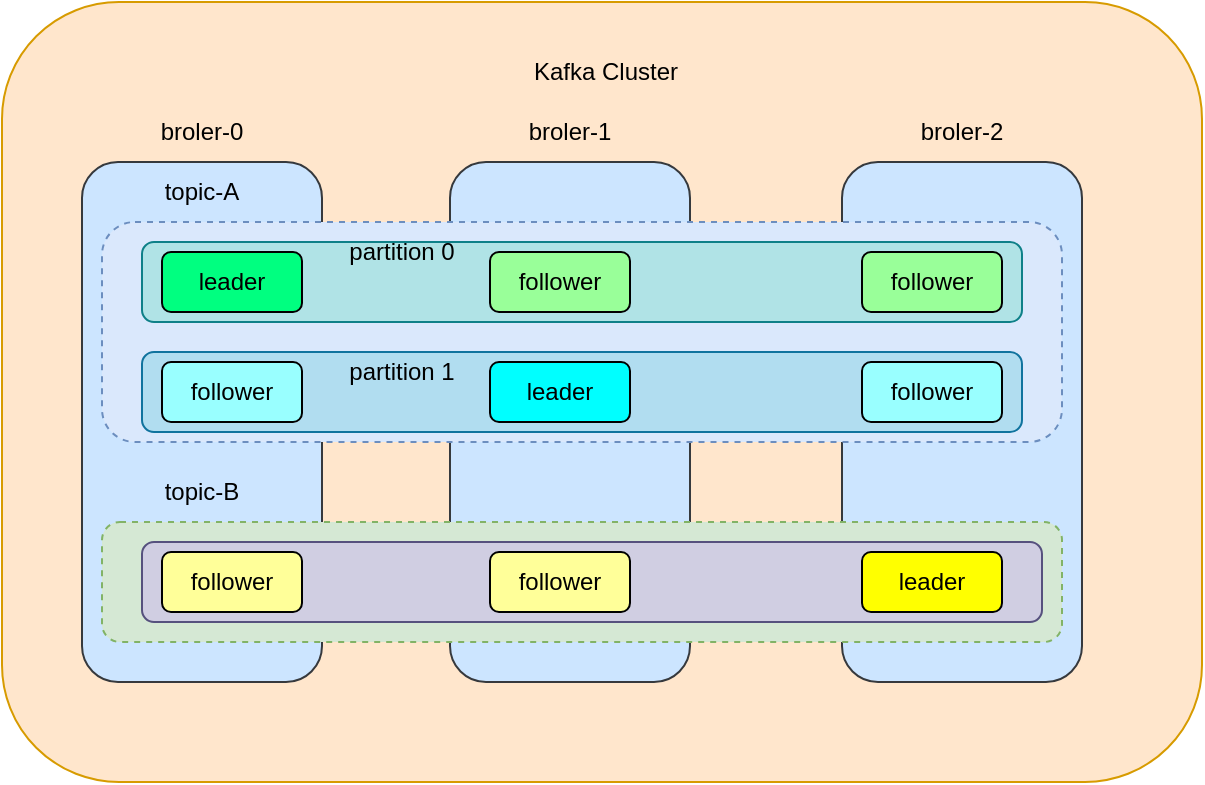 <mxfile version="16.5.1" type="device"><diagram id="YkAan8neKtHiz1Mw_D2X" name="第 1 页"><mxGraphModel dx="1002" dy="665" grid="1" gridSize="10" guides="1" tooltips="1" connect="1" arrows="1" fold="1" page="1" pageScale="1" pageWidth="827" pageHeight="1169" math="0" shadow="0"><root><mxCell id="0"/><mxCell id="1" parent="0"/><mxCell id="S6BaSUHzvbUSxhyA95Wg-1" value="" style="rounded=1;whiteSpace=wrap;html=1;fillColor=#ffe6cc;strokeColor=#d79b00;" vertex="1" parent="1"><mxGeometry x="130" y="30" width="600" height="390" as="geometry"/></mxCell><mxCell id="S6BaSUHzvbUSxhyA95Wg-2" value="Kafka Cluster" style="text;html=1;strokeColor=none;fillColor=none;align=center;verticalAlign=middle;whiteSpace=wrap;rounded=0;" vertex="1" parent="1"><mxGeometry x="384" y="50" width="96" height="30" as="geometry"/></mxCell><mxCell id="S6BaSUHzvbUSxhyA95Wg-3" value="" style="rounded=1;whiteSpace=wrap;html=1;fillColor=#cce5ff;strokeColor=#36393d;" vertex="1" parent="1"><mxGeometry x="170" y="110" width="120" height="260" as="geometry"/></mxCell><mxCell id="S6BaSUHzvbUSxhyA95Wg-4" value="" style="rounded=1;whiteSpace=wrap;html=1;fillColor=#cce5ff;strokeColor=#36393d;" vertex="1" parent="1"><mxGeometry x="354" y="110" width="120" height="260" as="geometry"/></mxCell><mxCell id="S6BaSUHzvbUSxhyA95Wg-5" value="" style="rounded=1;whiteSpace=wrap;html=1;fillColor=#cce5ff;strokeColor=#36393d;" vertex="1" parent="1"><mxGeometry x="550" y="110" width="120" height="260" as="geometry"/></mxCell><mxCell id="S6BaSUHzvbUSxhyA95Wg-6" value="broler-0" style="text;html=1;strokeColor=none;fillColor=none;align=center;verticalAlign=middle;whiteSpace=wrap;rounded=0;" vertex="1" parent="1"><mxGeometry x="200" y="80" width="60" height="30" as="geometry"/></mxCell><mxCell id="S6BaSUHzvbUSxhyA95Wg-7" value="broler-1" style="text;html=1;strokeColor=none;fillColor=none;align=center;verticalAlign=middle;whiteSpace=wrap;rounded=0;" vertex="1" parent="1"><mxGeometry x="384" y="80" width="60" height="30" as="geometry"/></mxCell><mxCell id="S6BaSUHzvbUSxhyA95Wg-8" value="broler-2" style="text;html=1;strokeColor=none;fillColor=none;align=center;verticalAlign=middle;whiteSpace=wrap;rounded=0;" vertex="1" parent="1"><mxGeometry x="580" y="80" width="60" height="30" as="geometry"/></mxCell><mxCell id="S6BaSUHzvbUSxhyA95Wg-9" value="" style="rounded=1;whiteSpace=wrap;html=1;fillColor=#dae8fc;strokeColor=#6c8ebf;dashed=1;" vertex="1" parent="1"><mxGeometry x="180" y="140" width="480" height="110" as="geometry"/></mxCell><mxCell id="S6BaSUHzvbUSxhyA95Wg-10" value="" style="rounded=1;whiteSpace=wrap;html=1;fillColor=#d5e8d4;strokeColor=#82b366;dashed=1;" vertex="1" parent="1"><mxGeometry x="180" y="290" width="480" height="60" as="geometry"/></mxCell><mxCell id="S6BaSUHzvbUSxhyA95Wg-11" value="topic-A" style="text;html=1;strokeColor=none;fillColor=none;align=center;verticalAlign=middle;whiteSpace=wrap;rounded=0;" vertex="1" parent="1"><mxGeometry x="200" y="110" width="60" height="30" as="geometry"/></mxCell><mxCell id="S6BaSUHzvbUSxhyA95Wg-12" value="topic-B" style="text;html=1;strokeColor=none;fillColor=none;align=center;verticalAlign=middle;whiteSpace=wrap;rounded=0;" vertex="1" parent="1"><mxGeometry x="200" y="260" width="60" height="30" as="geometry"/></mxCell><mxCell id="S6BaSUHzvbUSxhyA95Wg-13" value="" style="rounded=1;whiteSpace=wrap;html=1;fillColor=#b0e3e6;strokeColor=#0e8088;" vertex="1" parent="1"><mxGeometry x="200" y="150" width="440" height="40" as="geometry"/></mxCell><mxCell id="S6BaSUHzvbUSxhyA95Wg-14" value="" style="rounded=1;whiteSpace=wrap;html=1;fillColor=#b1ddf0;strokeColor=#10739e;" vertex="1" parent="1"><mxGeometry x="200" y="205" width="440" height="40" as="geometry"/></mxCell><mxCell id="S6BaSUHzvbUSxhyA95Wg-15" value="leader" style="rounded=1;whiteSpace=wrap;html=1;fillColor=#00FF80;" vertex="1" parent="1"><mxGeometry x="210" y="155" width="70" height="30" as="geometry"/></mxCell><mxCell id="S6BaSUHzvbUSxhyA95Wg-16" value="follower" style="rounded=1;whiteSpace=wrap;html=1;fillColor=#99FF99;" vertex="1" parent="1"><mxGeometry x="374" y="155" width="70" height="30" as="geometry"/></mxCell><mxCell id="S6BaSUHzvbUSxhyA95Wg-17" value="follower" style="rounded=1;whiteSpace=wrap;html=1;fillColor=#99FF99;" vertex="1" parent="1"><mxGeometry x="560" y="155" width="70" height="30" as="geometry"/></mxCell><mxCell id="S6BaSUHzvbUSxhyA95Wg-19" value="follower" style="rounded=1;whiteSpace=wrap;html=1;fillColor=#99FFFF;" vertex="1" parent="1"><mxGeometry x="210" y="210" width="70" height="30" as="geometry"/></mxCell><mxCell id="S6BaSUHzvbUSxhyA95Wg-20" value="leader" style="rounded=1;whiteSpace=wrap;html=1;fillColor=#00FFFF;" vertex="1" parent="1"><mxGeometry x="374" y="210" width="70" height="30" as="geometry"/></mxCell><mxCell id="S6BaSUHzvbUSxhyA95Wg-21" value="follower" style="rounded=1;whiteSpace=wrap;html=1;fillColor=#99FFFF;" vertex="1" parent="1"><mxGeometry x="560" y="210" width="70" height="30" as="geometry"/></mxCell><mxCell id="S6BaSUHzvbUSxhyA95Wg-22" value="partition 0" style="text;html=1;strokeColor=none;fillColor=none;align=center;verticalAlign=middle;whiteSpace=wrap;rounded=0;dashed=1;" vertex="1" parent="1"><mxGeometry x="300" y="140" width="60" height="30" as="geometry"/></mxCell><mxCell id="S6BaSUHzvbUSxhyA95Wg-23" value="partition 1" style="text;html=1;strokeColor=none;fillColor=none;align=center;verticalAlign=middle;whiteSpace=wrap;rounded=0;dashed=1;" vertex="1" parent="1"><mxGeometry x="300" y="200" width="60" height="30" as="geometry"/></mxCell><mxCell id="S6BaSUHzvbUSxhyA95Wg-24" value="" style="rounded=1;whiteSpace=wrap;html=1;fillColor=#d0cee2;strokeColor=#56517e;" vertex="1" parent="1"><mxGeometry x="200" y="300" width="450" height="40" as="geometry"/></mxCell><mxCell id="S6BaSUHzvbUSxhyA95Wg-25" value="follower" style="rounded=1;whiteSpace=wrap;html=1;fillColor=#FFFF99;" vertex="1" parent="1"><mxGeometry x="210" y="305" width="70" height="30" as="geometry"/></mxCell><mxCell id="S6BaSUHzvbUSxhyA95Wg-26" value="follower" style="rounded=1;whiteSpace=wrap;html=1;fillColor=#FFFF99;" vertex="1" parent="1"><mxGeometry x="374" y="305" width="70" height="30" as="geometry"/></mxCell><mxCell id="S6BaSUHzvbUSxhyA95Wg-27" value="leader" style="rounded=1;whiteSpace=wrap;html=1;fillColor=#FFFF00;" vertex="1" parent="1"><mxGeometry x="560" y="305" width="70" height="30" as="geometry"/></mxCell></root></mxGraphModel></diagram></mxfile>